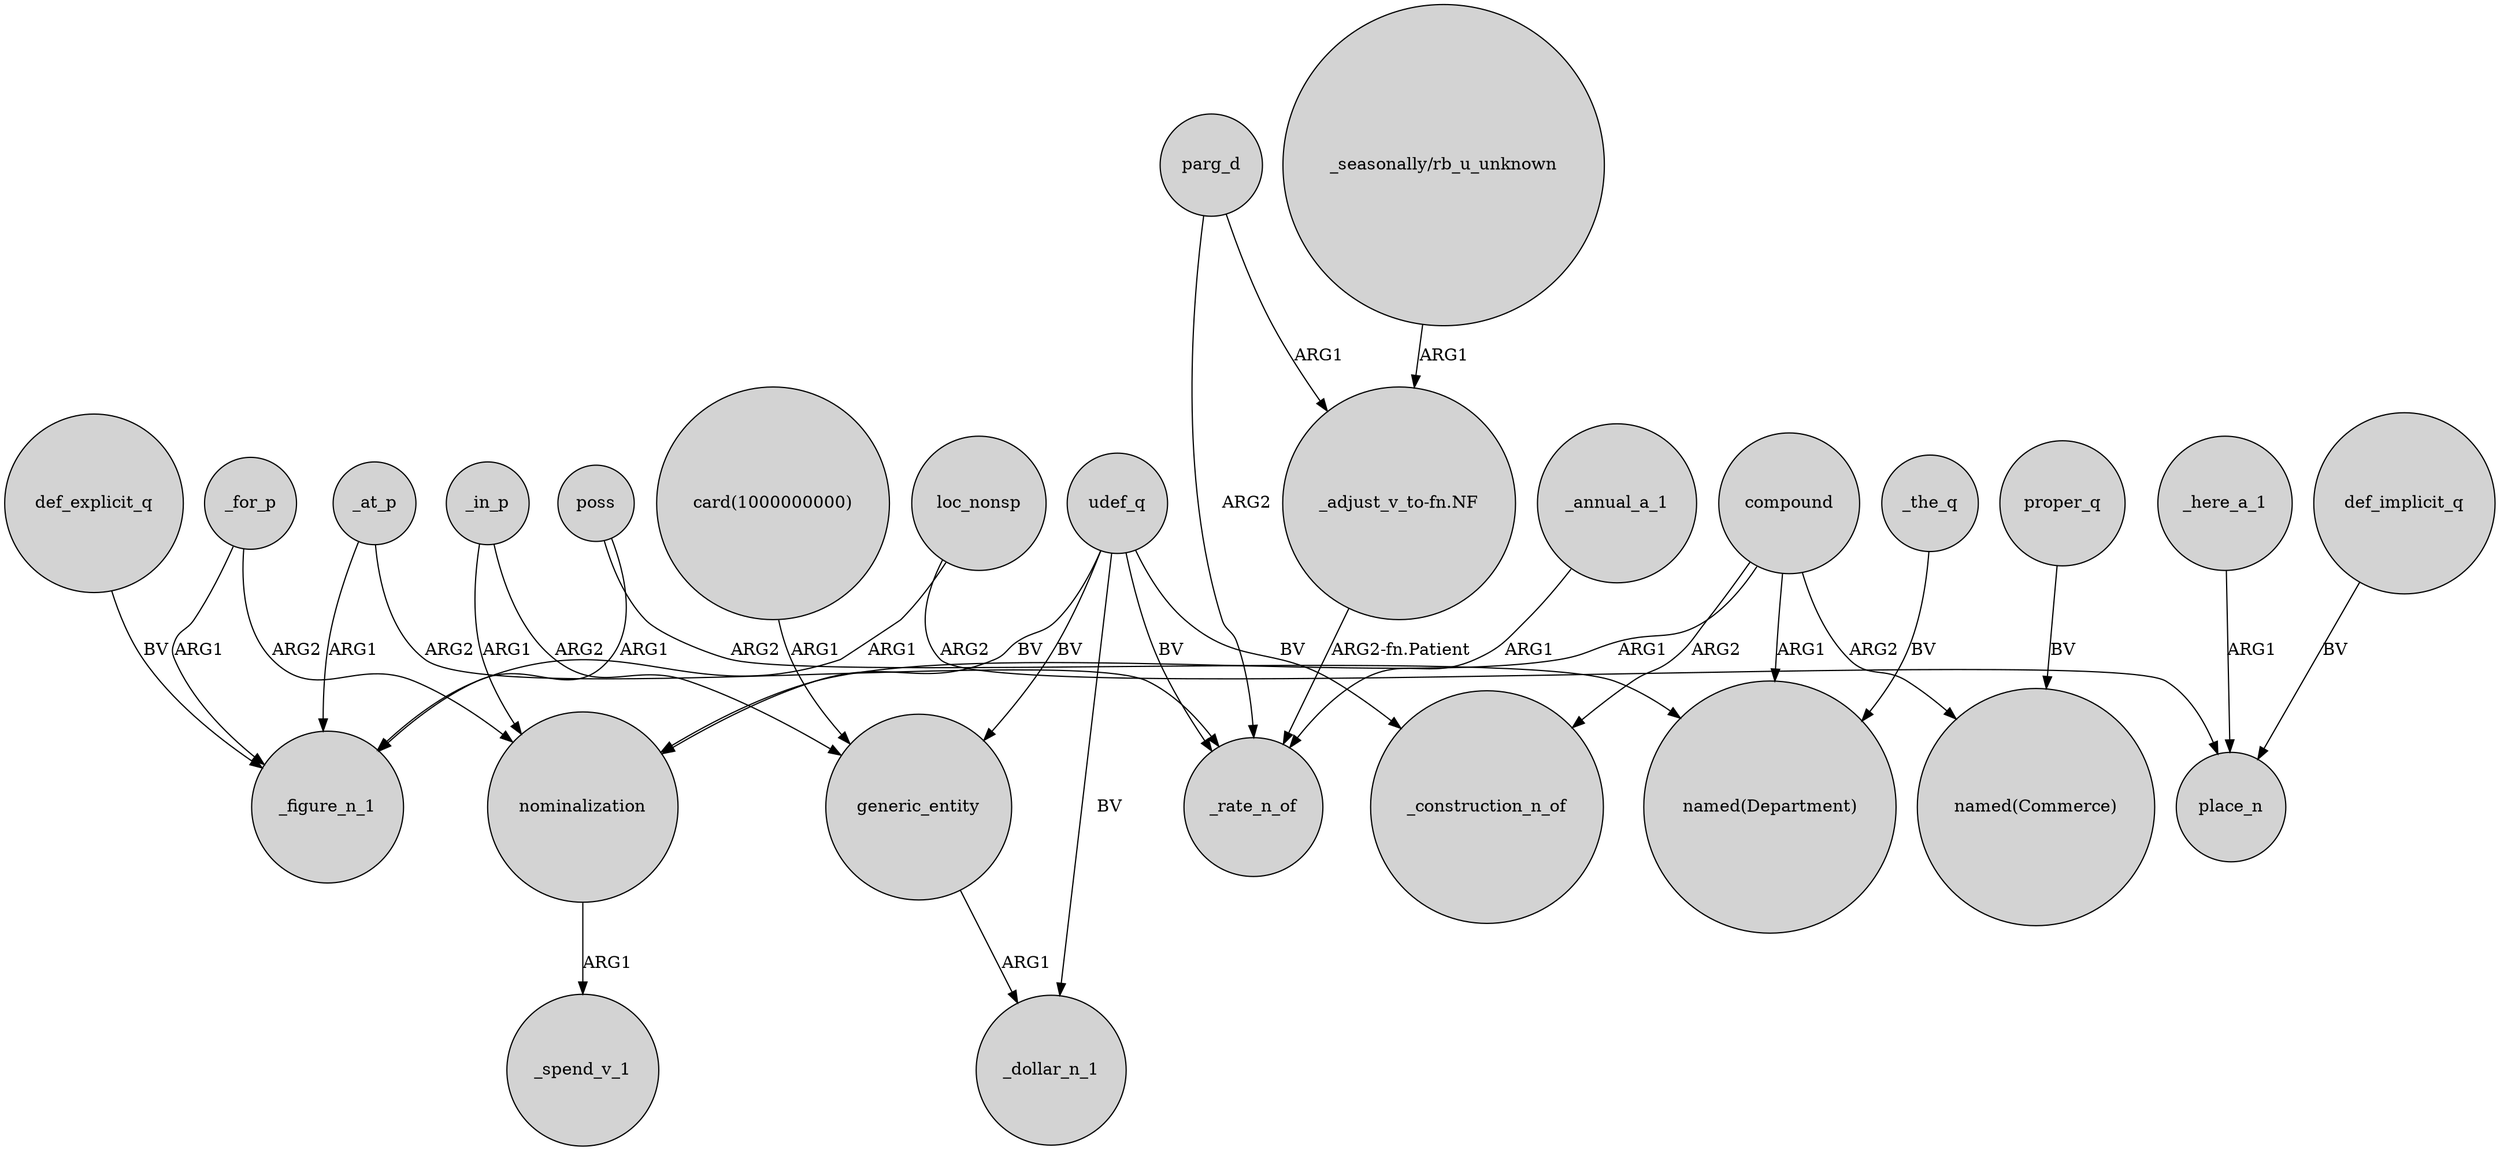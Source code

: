 digraph {
	node [shape=circle style=filled]
	_at_p -> _figure_n_1 [label=ARG1]
	def_explicit_q -> _figure_n_1 [label=BV]
	parg_d -> "_adjust_v_to-fn.NF" [label=ARG1]
	_here_a_1 -> place_n [label=ARG1]
	udef_q -> generic_entity [label=BV]
	_for_p -> _figure_n_1 [label=ARG1]
	nominalization -> _spend_v_1 [label=ARG1]
	_at_p -> _rate_n_of [label=ARG2]
	"_adjust_v_to-fn.NF" -> _rate_n_of [label="ARG2-fn.Patient"]
	_for_p -> nominalization [label=ARG2]
	poss -> _figure_n_1 [label=ARG1]
	udef_q -> _rate_n_of [label=BV]
	def_implicit_q -> place_n [label=BV]
	generic_entity -> _dollar_n_1 [label=ARG1]
	"_seasonally/rb_u_unknown" -> "_adjust_v_to-fn.NF" [label=ARG1]
	_in_p -> nominalization [label=ARG1]
	_the_q -> "named(Department)" [label=BV]
	loc_nonsp -> _figure_n_1 [label=ARG1]
	udef_q -> nominalization [label=BV]
	proper_q -> "named(Commerce)" [label=BV]
	_annual_a_1 -> _rate_n_of [label=ARG1]
	poss -> "named(Department)" [label=ARG2]
	loc_nonsp -> place_n [label=ARG2]
	_in_p -> generic_entity [label=ARG2]
	udef_q -> _dollar_n_1 [label=BV]
	compound -> "named(Department)" [label=ARG1]
	compound -> _construction_n_of [label=ARG2]
	udef_q -> _construction_n_of [label=BV]
	compound -> nominalization [label=ARG1]
	parg_d -> _rate_n_of [label=ARG2]
	"card(1000000000)" -> generic_entity [label=ARG1]
	compound -> "named(Commerce)" [label=ARG2]
}
